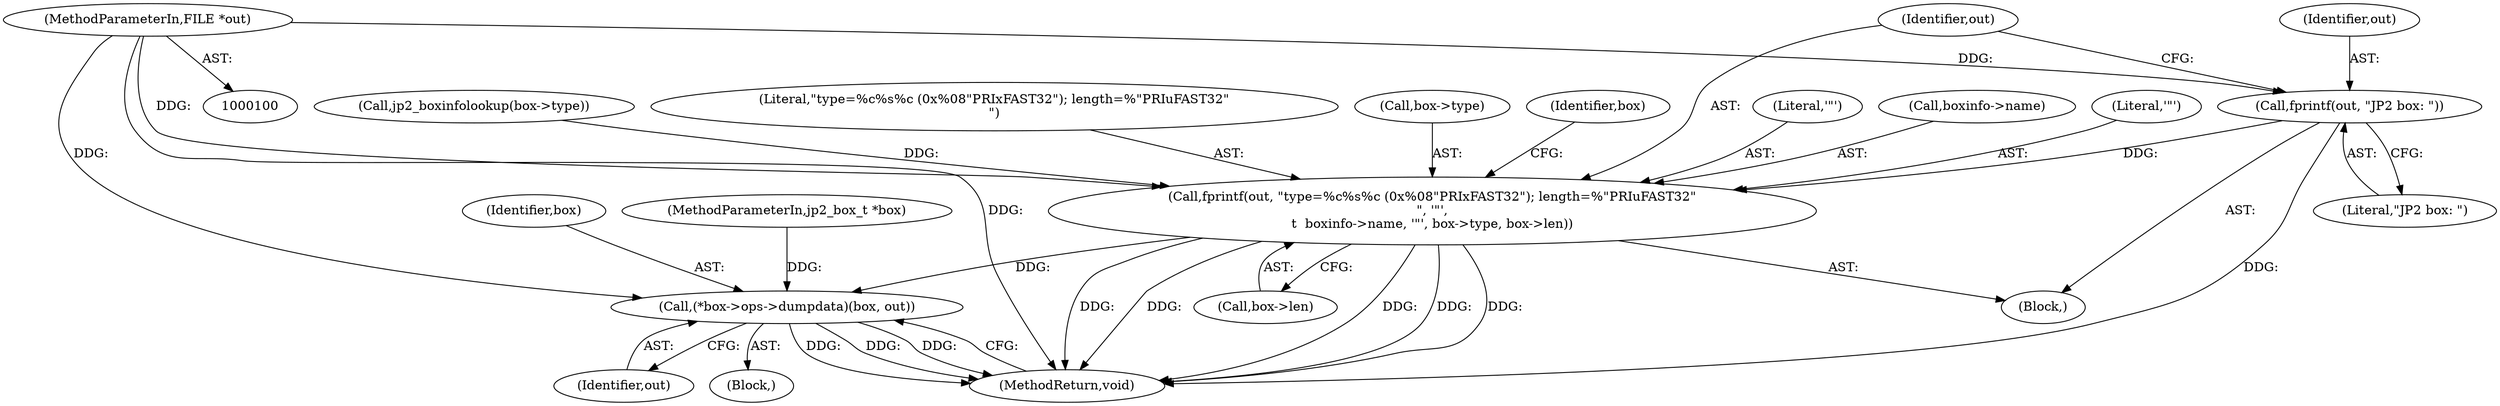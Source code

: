 digraph "0_jasper_bdfe95a6e81ffb4b2fad31a76b57943695beed20@API" {
"1000113" [label="(Call,fprintf(out, \"JP2 box: \"))"];
"1000102" [label="(MethodParameterIn,FILE *out)"];
"1000116" [label="(Call,fprintf(out, \"type=%c%s%c (0x%08\"PRIxFAST32\"); length=%\"PRIuFAST32\"\n\", '\"',\n\t  boxinfo->name, '\"', box->type, box->len))"];
"1000137" [label="(Call,(*box->ops->dumpdata)(box, out))"];
"1000139" [label="(Identifier,out)"];
"1000137" [label="(Call,(*box->ops->dumpdata)(box, out))"];
"1000117" [label="(Identifier,out)"];
"1000140" [label="(MethodReturn,void)"];
"1000113" [label="(Call,fprintf(out, \"JP2 box: \"))"];
"1000120" [label="(Call,boxinfo->name)"];
"1000119" [label="(Literal,'\"')"];
"1000118" [label="(Literal,\"type=%c%s%c (0x%08\"PRIxFAST32\"); length=%\"PRIuFAST32\"\n\")"];
"1000136" [label="(Block,)"];
"1000138" [label="(Identifier,box)"];
"1000101" [label="(MethodParameterIn,jp2_box_t *box)"];
"1000124" [label="(Call,box->type)"];
"1000133" [label="(Identifier,box)"];
"1000107" [label="(Call,jp2_boxinfolookup(box->type))"];
"1000127" [label="(Call,box->len)"];
"1000103" [label="(Block,)"];
"1000102" [label="(MethodParameterIn,FILE *out)"];
"1000116" [label="(Call,fprintf(out, \"type=%c%s%c (0x%08\"PRIxFAST32\"); length=%\"PRIuFAST32\"\n\", '\"',\n\t  boxinfo->name, '\"', box->type, box->len))"];
"1000115" [label="(Literal,\"JP2 box: \")"];
"1000114" [label="(Identifier,out)"];
"1000123" [label="(Literal,'\"')"];
"1000113" -> "1000103"  [label="AST: "];
"1000113" -> "1000115"  [label="CFG: "];
"1000114" -> "1000113"  [label="AST: "];
"1000115" -> "1000113"  [label="AST: "];
"1000117" -> "1000113"  [label="CFG: "];
"1000113" -> "1000140"  [label="DDG: "];
"1000102" -> "1000113"  [label="DDG: "];
"1000113" -> "1000116"  [label="DDG: "];
"1000102" -> "1000100"  [label="AST: "];
"1000102" -> "1000140"  [label="DDG: "];
"1000102" -> "1000116"  [label="DDG: "];
"1000102" -> "1000137"  [label="DDG: "];
"1000116" -> "1000103"  [label="AST: "];
"1000116" -> "1000127"  [label="CFG: "];
"1000117" -> "1000116"  [label="AST: "];
"1000118" -> "1000116"  [label="AST: "];
"1000119" -> "1000116"  [label="AST: "];
"1000120" -> "1000116"  [label="AST: "];
"1000123" -> "1000116"  [label="AST: "];
"1000124" -> "1000116"  [label="AST: "];
"1000127" -> "1000116"  [label="AST: "];
"1000133" -> "1000116"  [label="CFG: "];
"1000116" -> "1000140"  [label="DDG: "];
"1000116" -> "1000140"  [label="DDG: "];
"1000116" -> "1000140"  [label="DDG: "];
"1000116" -> "1000140"  [label="DDG: "];
"1000116" -> "1000140"  [label="DDG: "];
"1000107" -> "1000116"  [label="DDG: "];
"1000116" -> "1000137"  [label="DDG: "];
"1000137" -> "1000136"  [label="AST: "];
"1000137" -> "1000139"  [label="CFG: "];
"1000138" -> "1000137"  [label="AST: "];
"1000139" -> "1000137"  [label="AST: "];
"1000140" -> "1000137"  [label="CFG: "];
"1000137" -> "1000140"  [label="DDG: "];
"1000137" -> "1000140"  [label="DDG: "];
"1000137" -> "1000140"  [label="DDG: "];
"1000101" -> "1000137"  [label="DDG: "];
}
